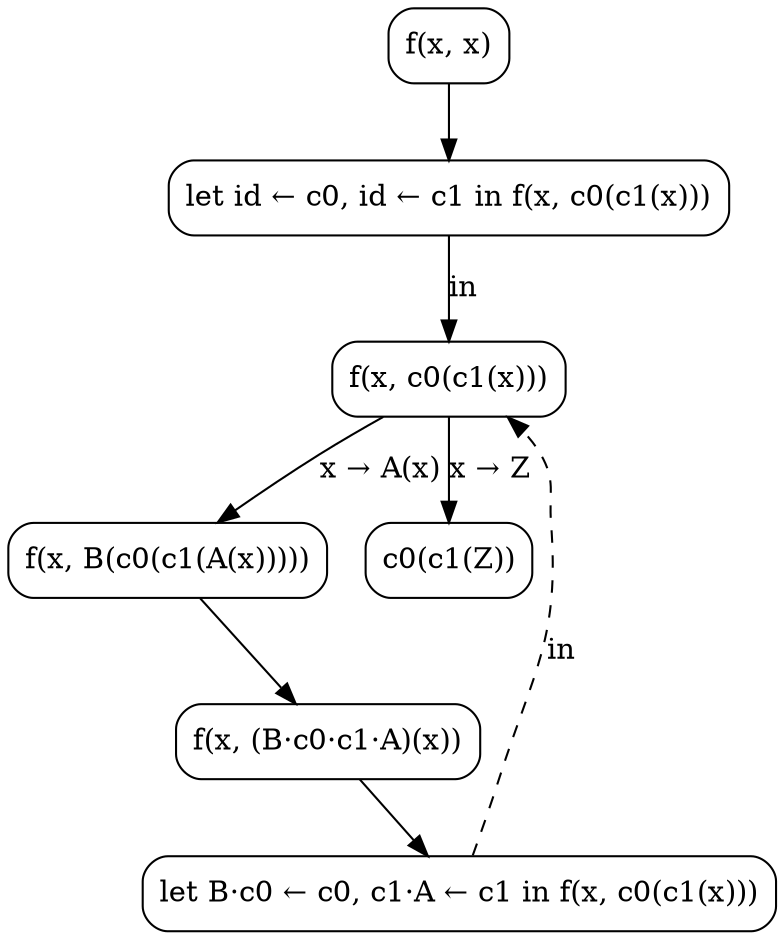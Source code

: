 digraph {
  node [shape=box, style=rounded];

  C0 [label="f(x, x)"];
  L1 [label="let id ← c0, id ← c1 in f(x, c0(c1(x)))"];
  C0 -> L1;
  G1 [label="f(x, c0(c1(x)))"];
  L1 -> G1 [label="in"];
  C1 [label="f(x, B(c0(c1(A(x)))))"];
  G1 -> C1 [label="x → A(x)"];
  C2 [label="c0(c1(Z))"];
  G1 -> C2 [label="x → Z"];
  C3 [label="f(x, (B·c0·c1·A)(x))"];
  C1 -> C3;
  L2 [label="let B·c0 ← c0, c1·A ← c1 in f(x, c0(c1(x)))"];
  C3 -> L2;
  L2 -> G1 [label="in", style=dashed];
}
